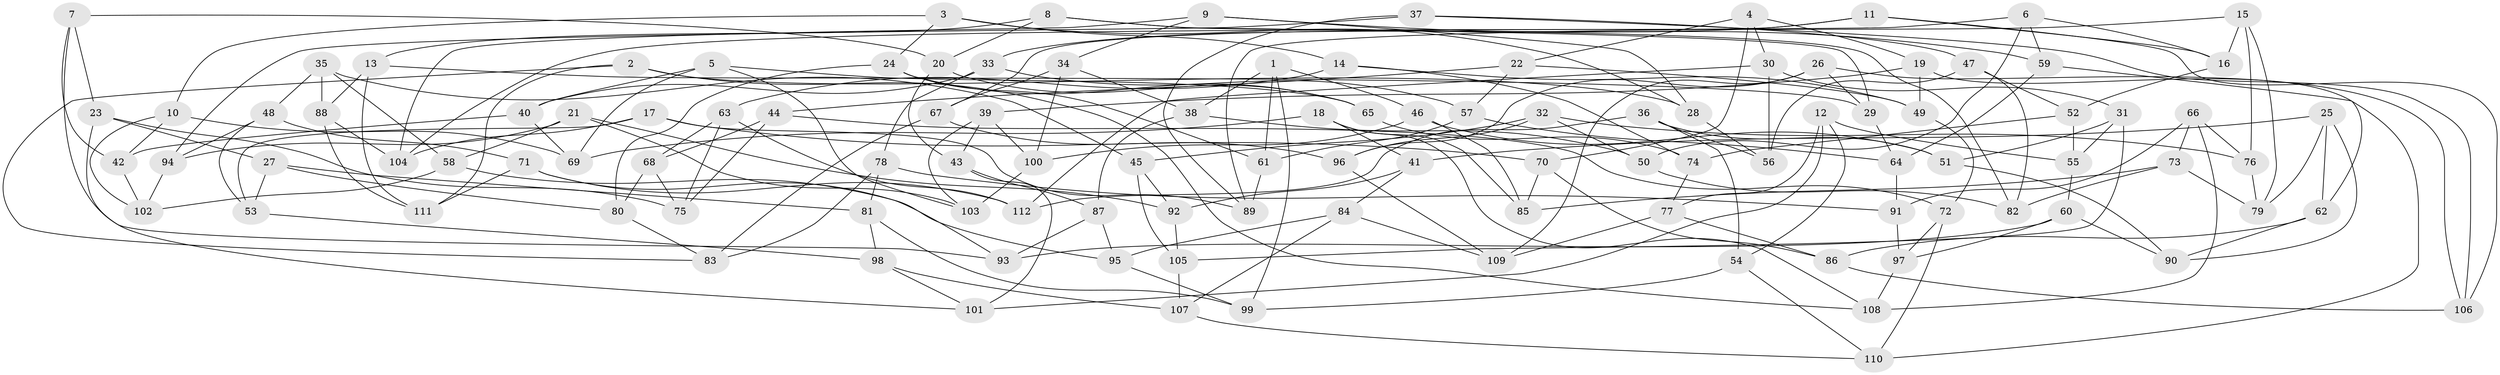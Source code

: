// coarse degree distribution, {4: 0.4864864864864865, 6: 0.43243243243243246, 5: 0.08108108108108109}
// Generated by graph-tools (version 1.1) at 2025/24/03/03/25 07:24:29]
// undirected, 112 vertices, 224 edges
graph export_dot {
graph [start="1"]
  node [color=gray90,style=filled];
  1;
  2;
  3;
  4;
  5;
  6;
  7;
  8;
  9;
  10;
  11;
  12;
  13;
  14;
  15;
  16;
  17;
  18;
  19;
  20;
  21;
  22;
  23;
  24;
  25;
  26;
  27;
  28;
  29;
  30;
  31;
  32;
  33;
  34;
  35;
  36;
  37;
  38;
  39;
  40;
  41;
  42;
  43;
  44;
  45;
  46;
  47;
  48;
  49;
  50;
  51;
  52;
  53;
  54;
  55;
  56;
  57;
  58;
  59;
  60;
  61;
  62;
  63;
  64;
  65;
  66;
  67;
  68;
  69;
  70;
  71;
  72;
  73;
  74;
  75;
  76;
  77;
  78;
  79;
  80;
  81;
  82;
  83;
  84;
  85;
  86;
  87;
  88;
  89;
  90;
  91;
  92;
  93;
  94;
  95;
  96;
  97;
  98;
  99;
  100;
  101;
  102;
  103;
  104;
  105;
  106;
  107;
  108;
  109;
  110;
  111;
  112;
  1 -- 38;
  1 -- 46;
  1 -- 99;
  1 -- 61;
  2 -- 83;
  2 -- 111;
  2 -- 108;
  2 -- 28;
  3 -- 10;
  3 -- 24;
  3 -- 14;
  3 -- 28;
  4 -- 70;
  4 -- 30;
  4 -- 19;
  4 -- 22;
  5 -- 40;
  5 -- 69;
  5 -- 103;
  5 -- 65;
  6 -- 89;
  6 -- 50;
  6 -- 16;
  6 -- 59;
  7 -- 93;
  7 -- 23;
  7 -- 20;
  7 -- 42;
  8 -- 13;
  8 -- 20;
  8 -- 82;
  8 -- 29;
  9 -- 59;
  9 -- 34;
  9 -- 28;
  9 -- 104;
  10 -- 102;
  10 -- 42;
  10 -- 69;
  11 -- 16;
  11 -- 67;
  11 -- 33;
  11 -- 106;
  12 -- 101;
  12 -- 55;
  12 -- 54;
  12 -- 77;
  13 -- 88;
  13 -- 29;
  13 -- 111;
  14 -- 63;
  14 -- 49;
  14 -- 74;
  15 -- 16;
  15 -- 79;
  15 -- 76;
  15 -- 104;
  16 -- 52;
  17 -- 89;
  17 -- 104;
  17 -- 70;
  17 -- 53;
  18 -- 69;
  18 -- 108;
  18 -- 85;
  18 -- 41;
  19 -- 110;
  19 -- 49;
  19 -- 39;
  20 -- 43;
  20 -- 65;
  21 -- 58;
  21 -- 92;
  21 -- 94;
  21 -- 103;
  22 -- 57;
  22 -- 44;
  22 -- 49;
  23 -- 27;
  23 -- 75;
  23 -- 101;
  24 -- 65;
  24 -- 61;
  24 -- 80;
  25 -- 90;
  25 -- 41;
  25 -- 62;
  25 -- 79;
  26 -- 29;
  26 -- 109;
  26 -- 106;
  26 -- 96;
  27 -- 53;
  27 -- 80;
  27 -- 81;
  28 -- 56;
  29 -- 64;
  30 -- 31;
  30 -- 112;
  30 -- 56;
  31 -- 105;
  31 -- 55;
  31 -- 51;
  32 -- 45;
  32 -- 76;
  32 -- 96;
  32 -- 50;
  33 -- 78;
  33 -- 57;
  33 -- 40;
  34 -- 38;
  34 -- 100;
  34 -- 67;
  35 -- 48;
  35 -- 45;
  35 -- 58;
  35 -- 88;
  36 -- 54;
  36 -- 56;
  36 -- 51;
  36 -- 112;
  37 -- 89;
  37 -- 47;
  37 -- 94;
  37 -- 106;
  38 -- 50;
  38 -- 87;
  39 -- 103;
  39 -- 43;
  39 -- 100;
  40 -- 69;
  40 -- 42;
  41 -- 92;
  41 -- 84;
  42 -- 102;
  43 -- 101;
  43 -- 87;
  44 -- 75;
  44 -- 72;
  44 -- 68;
  45 -- 105;
  45 -- 92;
  46 -- 85;
  46 -- 51;
  46 -- 100;
  47 -- 82;
  47 -- 56;
  47 -- 52;
  48 -- 94;
  48 -- 71;
  48 -- 53;
  49 -- 72;
  50 -- 82;
  51 -- 90;
  52 -- 55;
  52 -- 74;
  53 -- 98;
  54 -- 99;
  54 -- 110;
  55 -- 60;
  57 -- 61;
  57 -- 64;
  58 -- 95;
  58 -- 102;
  59 -- 64;
  59 -- 62;
  60 -- 97;
  60 -- 93;
  60 -- 90;
  61 -- 89;
  62 -- 86;
  62 -- 90;
  63 -- 112;
  63 -- 75;
  63 -- 68;
  64 -- 91;
  65 -- 74;
  66 -- 91;
  66 -- 76;
  66 -- 108;
  66 -- 73;
  67 -- 83;
  67 -- 96;
  68 -- 80;
  68 -- 75;
  70 -- 85;
  70 -- 86;
  71 -- 111;
  71 -- 93;
  71 -- 112;
  72 -- 97;
  72 -- 110;
  73 -- 79;
  73 -- 85;
  73 -- 82;
  74 -- 77;
  76 -- 79;
  77 -- 109;
  77 -- 86;
  78 -- 83;
  78 -- 91;
  78 -- 81;
  80 -- 83;
  81 -- 98;
  81 -- 99;
  84 -- 95;
  84 -- 109;
  84 -- 107;
  86 -- 106;
  87 -- 95;
  87 -- 93;
  88 -- 104;
  88 -- 111;
  91 -- 97;
  92 -- 105;
  94 -- 102;
  95 -- 99;
  96 -- 109;
  97 -- 108;
  98 -- 101;
  98 -- 107;
  100 -- 103;
  105 -- 107;
  107 -- 110;
}
